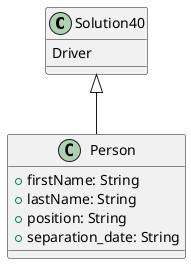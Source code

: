 @startuml
class Solution40 {
    Driver
}
class Person {
    + firstName: String
    + lastName: String
    + position: String
    + separation_date: String
}

Solution40 <|-- Person


@enduml